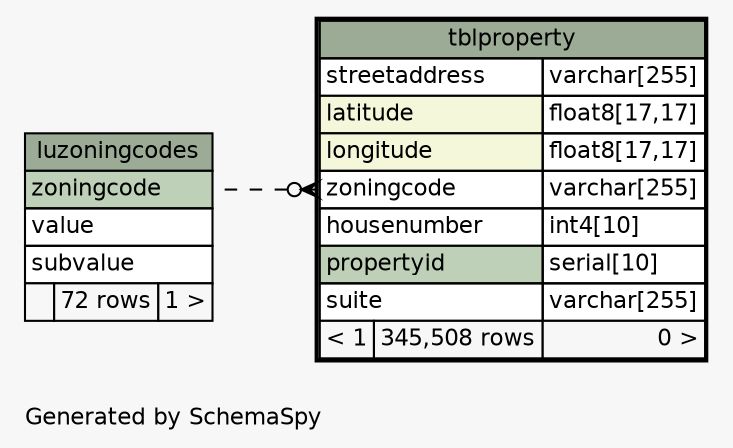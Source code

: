 // dot 2.40.1 on Mac OS X 10.10.5
// SchemaSpy rev 590
digraph "impliedTwoDegreesRelationshipsDiagram" {
  graph [
    rankdir="RL"
    bgcolor="#f7f7f7"
    label="\nGenerated by SchemaSpy"
    labeljust="l"
    nodesep="0.18"
    ranksep="0.46"
    fontname="Helvetica"
    fontsize="11"
  ];
  node [
    fontname="Helvetica"
    fontsize="11"
    shape="plaintext"
  ];
  edge [
    arrowsize="0.8"
  ];
  "tblproperty":"zoningcode":w -> "luzoningcodes":"zoningcode":e [arrowhead=none dir=back arrowtail=crowodot style=dashed];
  "luzoningcodes" [
    label=<
    <TABLE BORDER="0" CELLBORDER="1" CELLSPACING="0" BGCOLOR="#ffffff">
      <TR><TD COLSPAN="3" BGCOLOR="#9bab96" ALIGN="CENTER">luzoningcodes</TD></TR>
      <TR><TD PORT="zoningcode" COLSPAN="3" BGCOLOR="#bed1b8" ALIGN="LEFT">zoningcode</TD></TR>
      <TR><TD PORT="value" COLSPAN="3" ALIGN="LEFT">value</TD></TR>
      <TR><TD PORT="subvalue" COLSPAN="3" ALIGN="LEFT">subvalue</TD></TR>
      <TR><TD ALIGN="LEFT" BGCOLOR="#f7f7f7">  </TD><TD ALIGN="RIGHT" BGCOLOR="#f7f7f7">72 rows</TD><TD ALIGN="RIGHT" BGCOLOR="#f7f7f7">1 &gt;</TD></TR>
    </TABLE>>
    URL="luzoningcodes.html"
    tooltip="luzoningcodes"
  ];
  "tblproperty" [
    label=<
    <TABLE BORDER="2" CELLBORDER="1" CELLSPACING="0" BGCOLOR="#ffffff">
      <TR><TD COLSPAN="3" BGCOLOR="#9bab96" ALIGN="CENTER">tblproperty</TD></TR>
      <TR><TD PORT="streetaddress" COLSPAN="2" ALIGN="LEFT">streetaddress</TD><TD PORT="streetaddress.type" ALIGN="LEFT">varchar[255]</TD></TR>
      <TR><TD PORT="latitude" COLSPAN="2" BGCOLOR="#f4f7da" ALIGN="LEFT">latitude</TD><TD PORT="latitude.type" ALIGN="LEFT">float8[17,17]</TD></TR>
      <TR><TD PORT="longitude" COLSPAN="2" BGCOLOR="#f4f7da" ALIGN="LEFT">longitude</TD><TD PORT="longitude.type" ALIGN="LEFT">float8[17,17]</TD></TR>
      <TR><TD PORT="zoningcode" COLSPAN="2" ALIGN="LEFT">zoningcode</TD><TD PORT="zoningcode.type" ALIGN="LEFT">varchar[255]</TD></TR>
      <TR><TD PORT="housenumber" COLSPAN="2" ALIGN="LEFT">housenumber</TD><TD PORT="housenumber.type" ALIGN="LEFT">int4[10]</TD></TR>
      <TR><TD PORT="propertyid" COLSPAN="2" BGCOLOR="#bed1b8" ALIGN="LEFT">propertyid</TD><TD PORT="propertyid.type" ALIGN="LEFT">serial[10]</TD></TR>
      <TR><TD PORT="suite" COLSPAN="2" ALIGN="LEFT">suite</TD><TD PORT="suite.type" ALIGN="LEFT">varchar[255]</TD></TR>
      <TR><TD ALIGN="LEFT" BGCOLOR="#f7f7f7">&lt; 1</TD><TD ALIGN="RIGHT" BGCOLOR="#f7f7f7">345,508 rows</TD><TD ALIGN="RIGHT" BGCOLOR="#f7f7f7">0 &gt;</TD></TR>
    </TABLE>>
    URL="tblproperty.html"
    tooltip="tblproperty"
  ];
}
